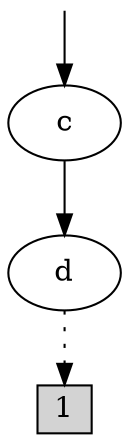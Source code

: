digraph G {
init__ [label="", style=invis, height=0, width=0];
init__ -> 3;
1 [shape=box, label="1", style=filled, shape=box, height=0.3, width=0.3];
2[label="d"];
2 -> 1 [style=dotted];
3[label="c"];
3 -> 2 [style=filled];
}
